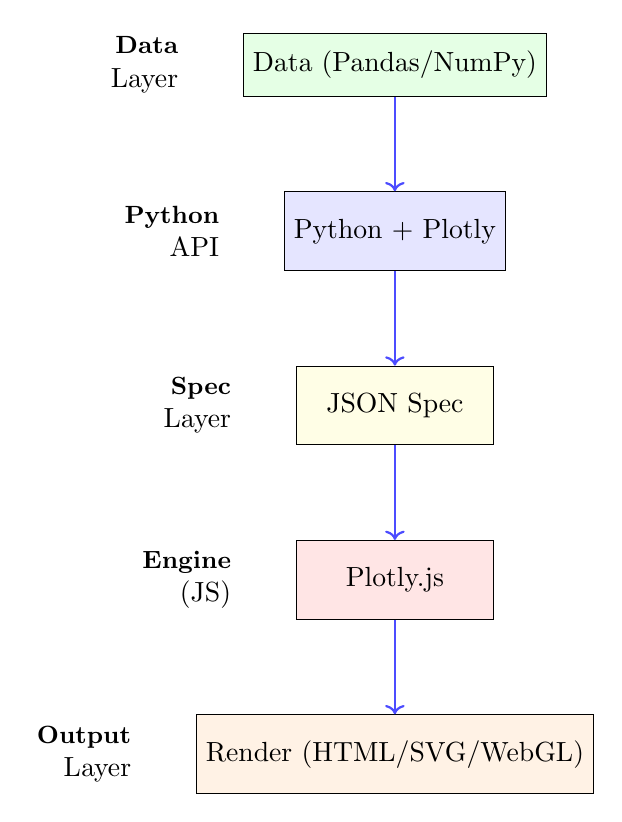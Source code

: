 \begin{tikzpicture}[
	node distance=1.2cm,
	box/.style={rectangle, draw, fill=blue!10, minimum width=2.5cm, minimum height=1cm, text centered},
	arrow/.style={->, thick, blue!70},
	data/.style={rectangle, draw, fill=green!10, minimum width=2cm, minimum height=0.8cm, text centered},
	output/.style={rectangle, draw, fill=orange!10, minimum width=2.5cm, minimum height=1cm, text centered}
	]
	
	% Layers
	\node[data] (data) {Data (Pandas/NumPy)};
	\node[box, below=of data] (python) {Python + Plotly};
	\node[box, below=of python, fill=yellow!10] (json) {JSON Spec};
	\node[box, below=of json, fill=red!10] (engine) {Plotly.js};
	\node[output, below=of engine] (render) {Render (HTML/SVG/WebGL)};
	
	% Arrows
	\draw[arrow] (data) -- (python);
	\draw[arrow] (python) -- (json);
	\draw[arrow] (json) -- (engine);
	\draw[arrow] (engine) -- (render);
	
	% Layer labels
	\node[left=0.7cm of data, align=right] {\small \textbf{Data}\\Layer};
	\node[left=0.7cm of python, align=right] {\small \textbf{Python}\\API};
	\node[left=0.7cm of json, align=right] {\small \textbf{Spec}\\Layer};
	\node[left=0.7cm of engine, align=right] {\small \textbf{Engine}\\(JS)};
	\node[left=0.7cm of render, align=right] {\small \textbf{Output}\\Layer};
	
\end{tikzpicture}